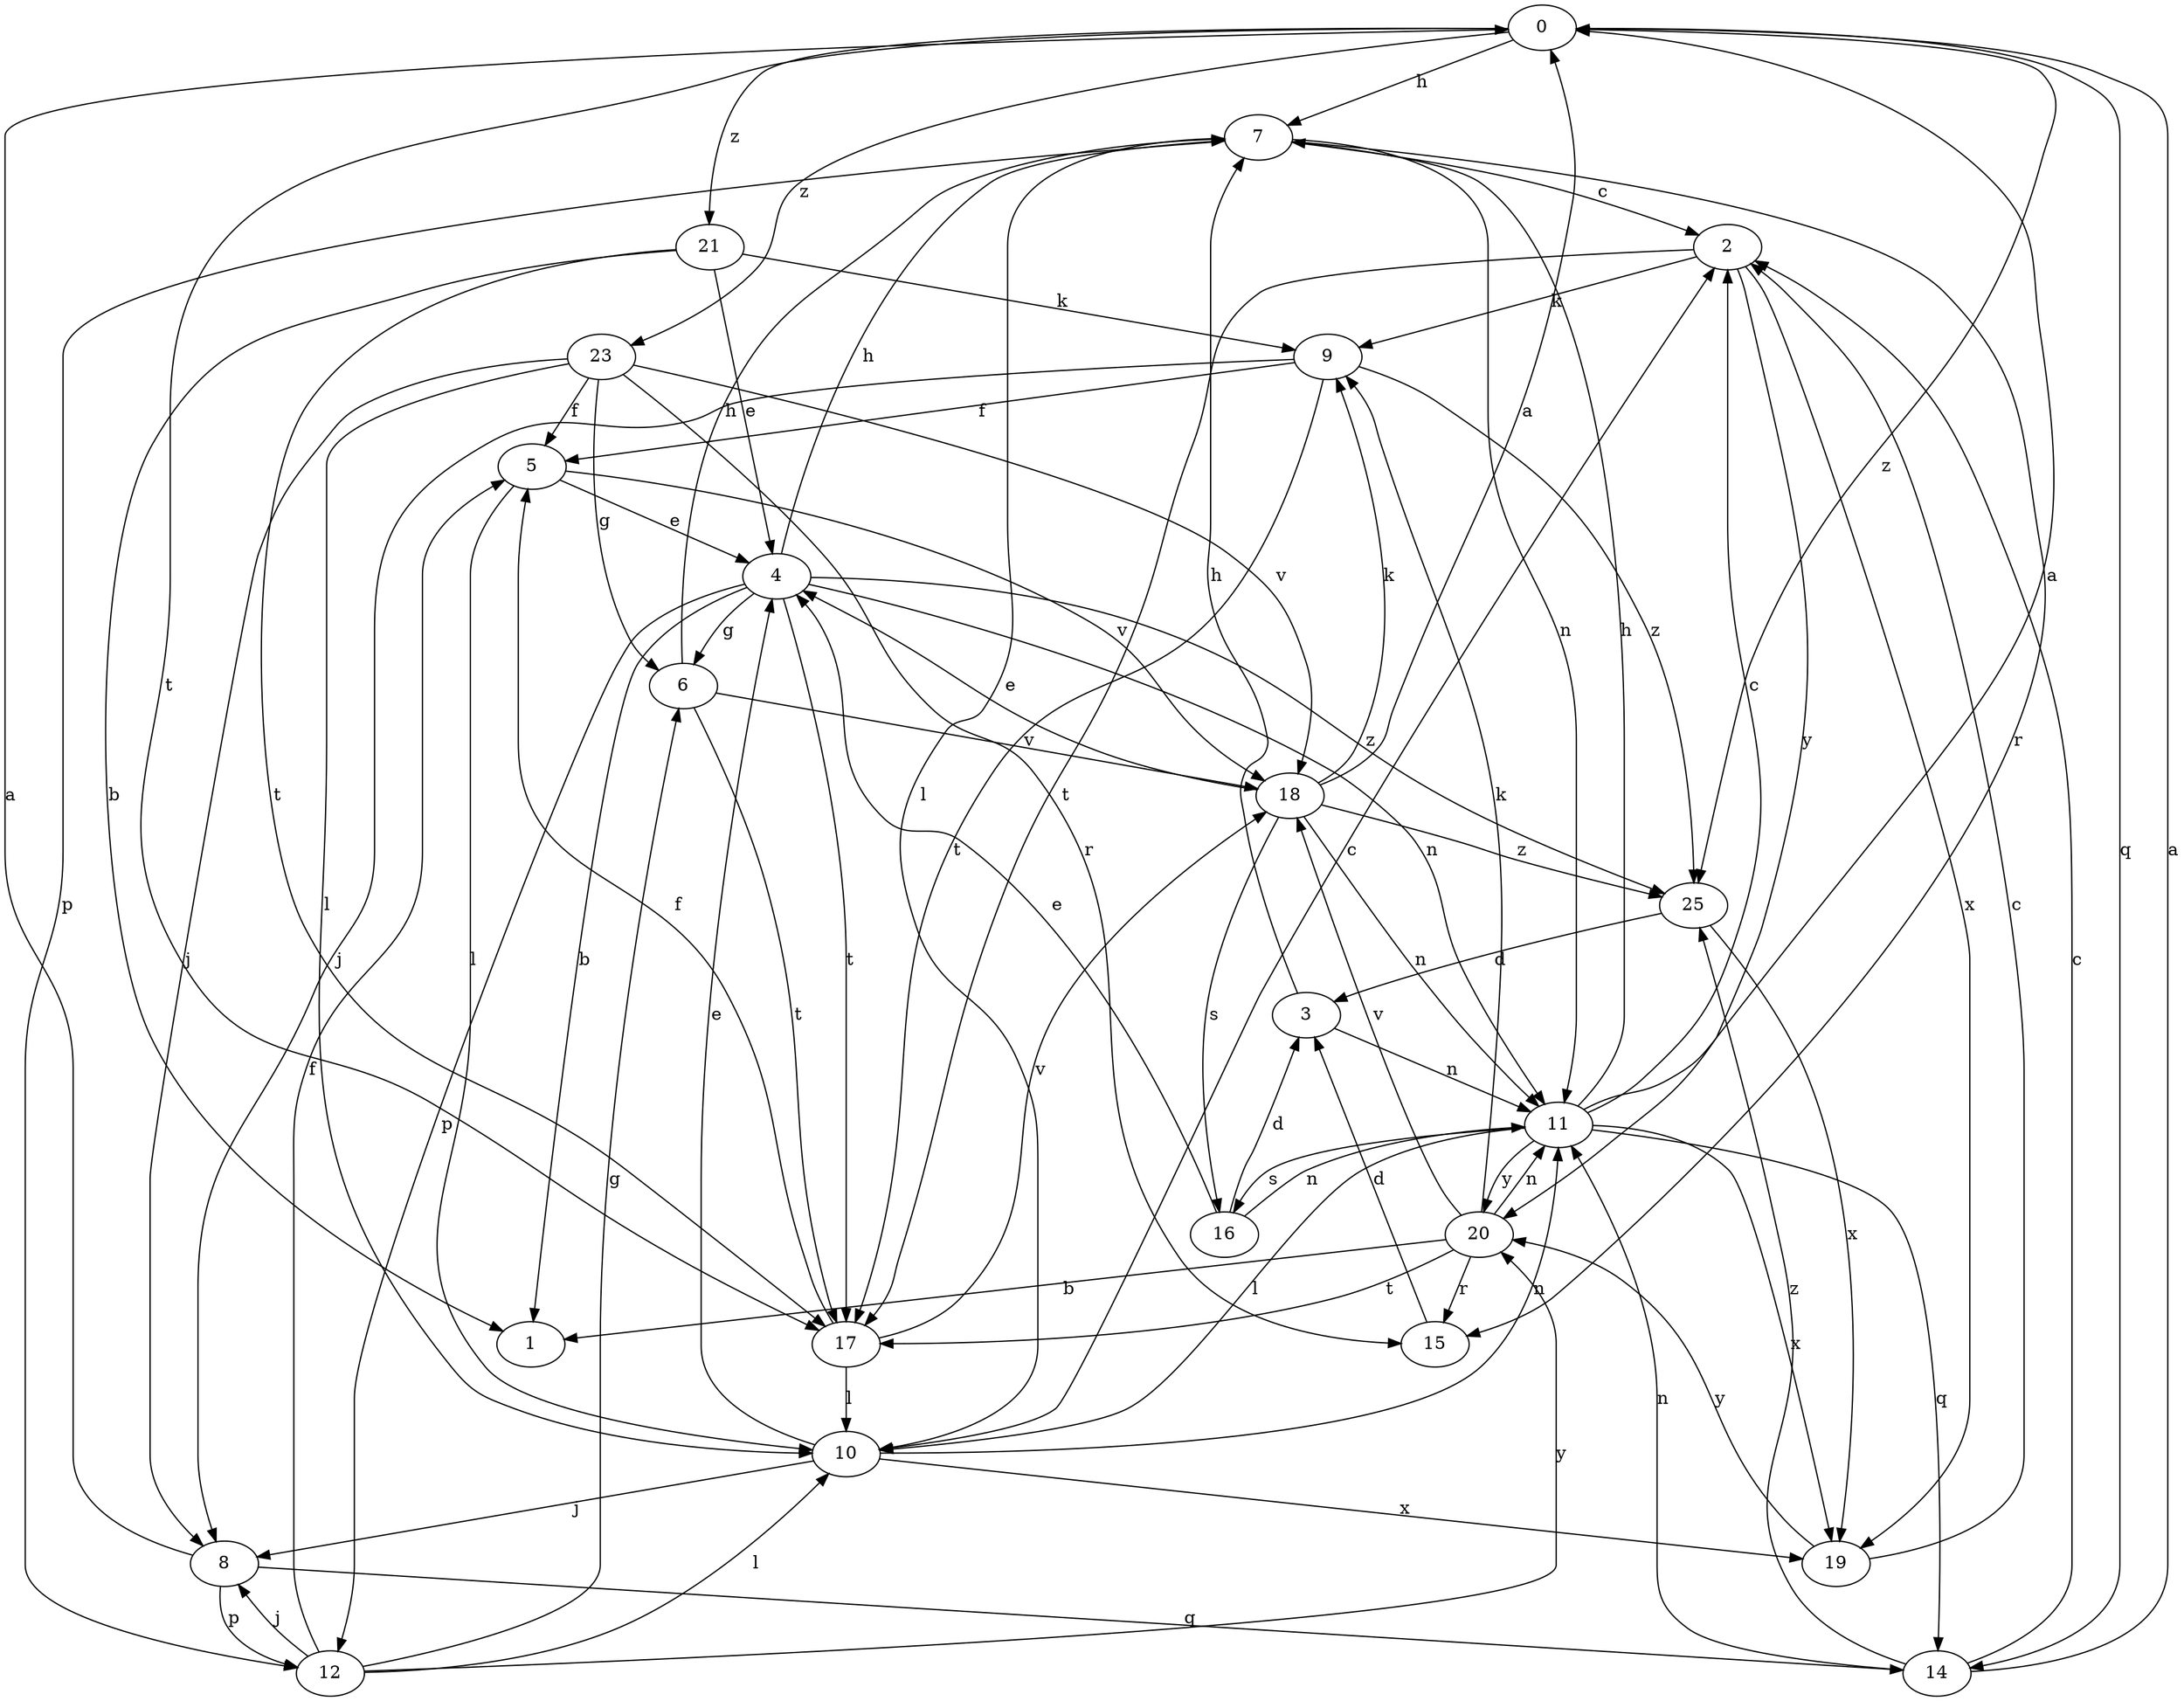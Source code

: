 strict digraph  {
0;
1;
2;
3;
4;
5;
6;
7;
8;
9;
10;
11;
12;
14;
15;
16;
17;
18;
19;
20;
21;
23;
25;
0 -> 7  [label=h];
0 -> 14  [label=q];
0 -> 17  [label=t];
0 -> 21  [label=z];
0 -> 23  [label=z];
0 -> 25  [label=z];
2 -> 9  [label=k];
2 -> 17  [label=t];
2 -> 19  [label=x];
2 -> 20  [label=y];
3 -> 7  [label=h];
3 -> 11  [label=n];
4 -> 1  [label=b];
4 -> 6  [label=g];
4 -> 7  [label=h];
4 -> 11  [label=n];
4 -> 12  [label=p];
4 -> 17  [label=t];
4 -> 25  [label=z];
5 -> 4  [label=e];
5 -> 10  [label=l];
5 -> 18  [label=v];
6 -> 7  [label=h];
6 -> 17  [label=t];
6 -> 18  [label=v];
7 -> 2  [label=c];
7 -> 10  [label=l];
7 -> 11  [label=n];
7 -> 12  [label=p];
7 -> 15  [label=r];
8 -> 0  [label=a];
8 -> 12  [label=p];
8 -> 14  [label=q];
9 -> 5  [label=f];
9 -> 8  [label=j];
9 -> 17  [label=t];
9 -> 25  [label=z];
10 -> 2  [label=c];
10 -> 4  [label=e];
10 -> 8  [label=j];
10 -> 11  [label=n];
10 -> 19  [label=x];
11 -> 0  [label=a];
11 -> 2  [label=c];
11 -> 7  [label=h];
11 -> 10  [label=l];
11 -> 14  [label=q];
11 -> 16  [label=s];
11 -> 19  [label=x];
11 -> 20  [label=y];
12 -> 5  [label=f];
12 -> 6  [label=g];
12 -> 8  [label=j];
12 -> 10  [label=l];
12 -> 20  [label=y];
14 -> 0  [label=a];
14 -> 2  [label=c];
14 -> 11  [label=n];
14 -> 25  [label=z];
15 -> 3  [label=d];
16 -> 3  [label=d];
16 -> 4  [label=e];
16 -> 11  [label=n];
17 -> 5  [label=f];
17 -> 10  [label=l];
17 -> 18  [label=v];
18 -> 0  [label=a];
18 -> 4  [label=e];
18 -> 9  [label=k];
18 -> 11  [label=n];
18 -> 16  [label=s];
18 -> 25  [label=z];
19 -> 2  [label=c];
19 -> 20  [label=y];
20 -> 1  [label=b];
20 -> 9  [label=k];
20 -> 11  [label=n];
20 -> 15  [label=r];
20 -> 17  [label=t];
20 -> 18  [label=v];
21 -> 1  [label=b];
21 -> 4  [label=e];
21 -> 9  [label=k];
21 -> 17  [label=t];
23 -> 5  [label=f];
23 -> 6  [label=g];
23 -> 8  [label=j];
23 -> 10  [label=l];
23 -> 15  [label=r];
23 -> 18  [label=v];
25 -> 3  [label=d];
25 -> 19  [label=x];
}
